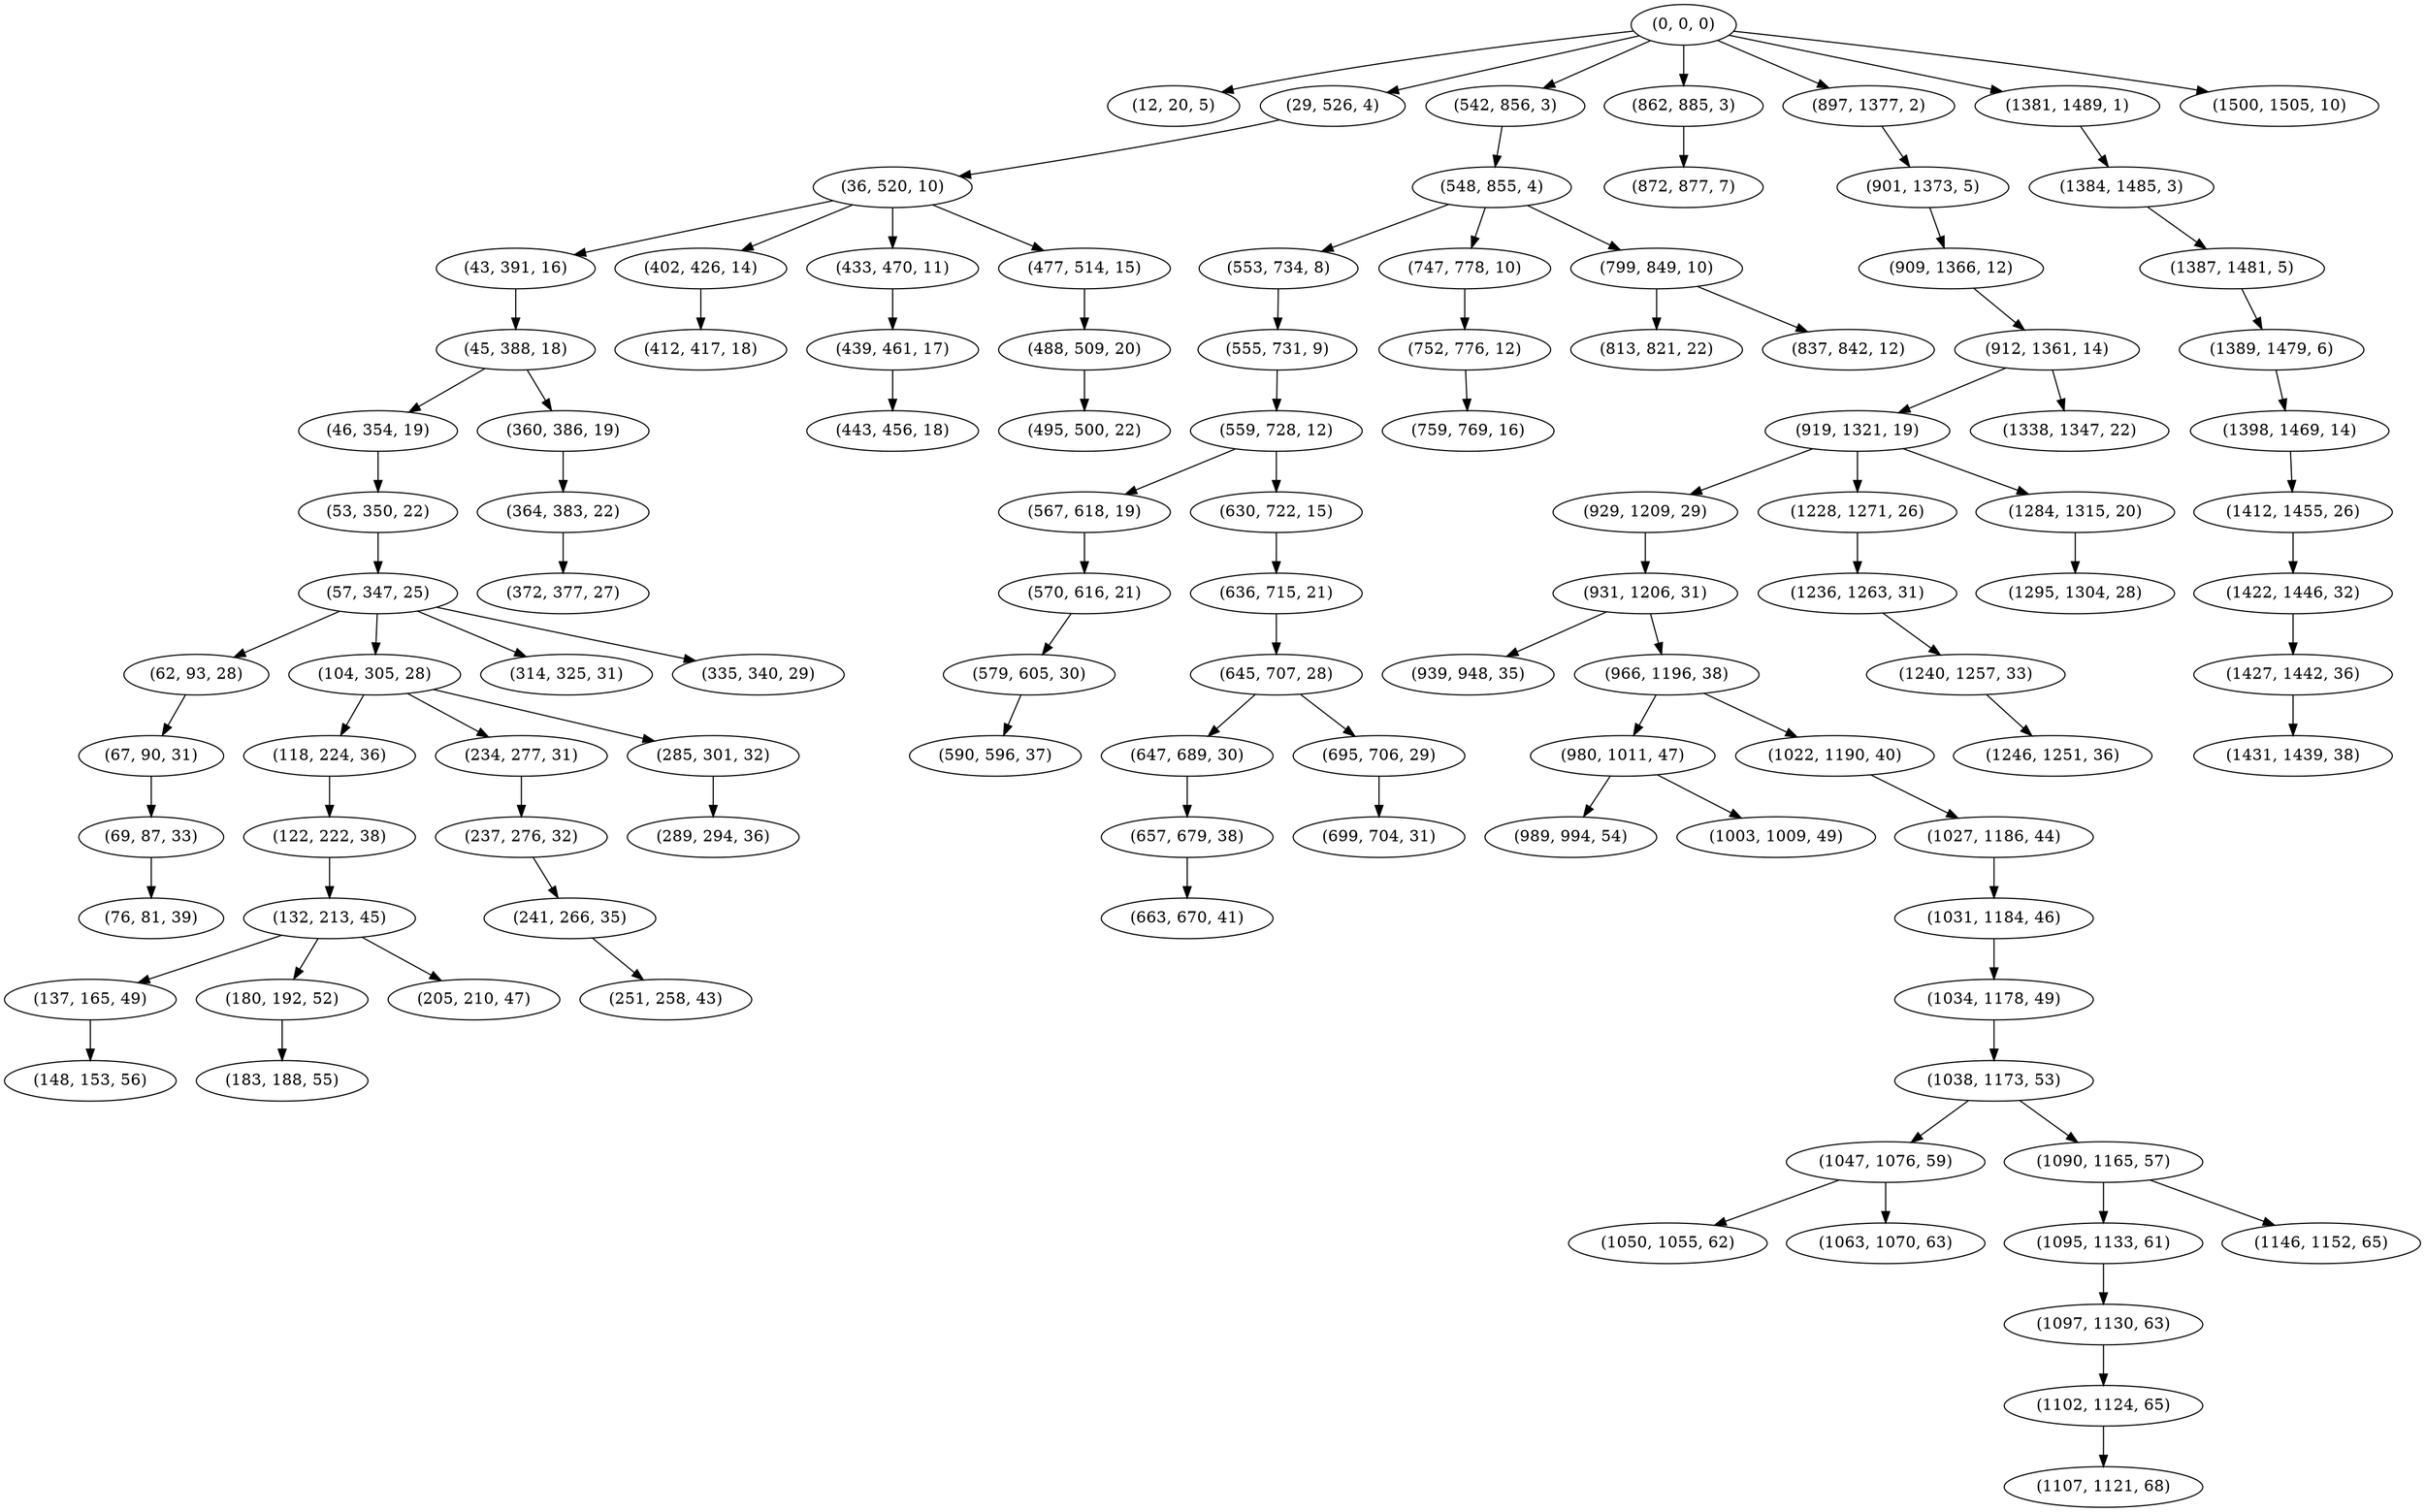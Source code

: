 digraph tree {
    "(0, 0, 0)";
    "(12, 20, 5)";
    "(29, 526, 4)";
    "(36, 520, 10)";
    "(43, 391, 16)";
    "(45, 388, 18)";
    "(46, 354, 19)";
    "(53, 350, 22)";
    "(57, 347, 25)";
    "(62, 93, 28)";
    "(67, 90, 31)";
    "(69, 87, 33)";
    "(76, 81, 39)";
    "(104, 305, 28)";
    "(118, 224, 36)";
    "(122, 222, 38)";
    "(132, 213, 45)";
    "(137, 165, 49)";
    "(148, 153, 56)";
    "(180, 192, 52)";
    "(183, 188, 55)";
    "(205, 210, 47)";
    "(234, 277, 31)";
    "(237, 276, 32)";
    "(241, 266, 35)";
    "(251, 258, 43)";
    "(285, 301, 32)";
    "(289, 294, 36)";
    "(314, 325, 31)";
    "(335, 340, 29)";
    "(360, 386, 19)";
    "(364, 383, 22)";
    "(372, 377, 27)";
    "(402, 426, 14)";
    "(412, 417, 18)";
    "(433, 470, 11)";
    "(439, 461, 17)";
    "(443, 456, 18)";
    "(477, 514, 15)";
    "(488, 509, 20)";
    "(495, 500, 22)";
    "(542, 856, 3)";
    "(548, 855, 4)";
    "(553, 734, 8)";
    "(555, 731, 9)";
    "(559, 728, 12)";
    "(567, 618, 19)";
    "(570, 616, 21)";
    "(579, 605, 30)";
    "(590, 596, 37)";
    "(630, 722, 15)";
    "(636, 715, 21)";
    "(645, 707, 28)";
    "(647, 689, 30)";
    "(657, 679, 38)";
    "(663, 670, 41)";
    "(695, 706, 29)";
    "(699, 704, 31)";
    "(747, 778, 10)";
    "(752, 776, 12)";
    "(759, 769, 16)";
    "(799, 849, 10)";
    "(813, 821, 22)";
    "(837, 842, 12)";
    "(862, 885, 3)";
    "(872, 877, 7)";
    "(897, 1377, 2)";
    "(901, 1373, 5)";
    "(909, 1366, 12)";
    "(912, 1361, 14)";
    "(919, 1321, 19)";
    "(929, 1209, 29)";
    "(931, 1206, 31)";
    "(939, 948, 35)";
    "(966, 1196, 38)";
    "(980, 1011, 47)";
    "(989, 994, 54)";
    "(1003, 1009, 49)";
    "(1022, 1190, 40)";
    "(1027, 1186, 44)";
    "(1031, 1184, 46)";
    "(1034, 1178, 49)";
    "(1038, 1173, 53)";
    "(1047, 1076, 59)";
    "(1050, 1055, 62)";
    "(1063, 1070, 63)";
    "(1090, 1165, 57)";
    "(1095, 1133, 61)";
    "(1097, 1130, 63)";
    "(1102, 1124, 65)";
    "(1107, 1121, 68)";
    "(1146, 1152, 65)";
    "(1228, 1271, 26)";
    "(1236, 1263, 31)";
    "(1240, 1257, 33)";
    "(1246, 1251, 36)";
    "(1284, 1315, 20)";
    "(1295, 1304, 28)";
    "(1338, 1347, 22)";
    "(1381, 1489, 1)";
    "(1384, 1485, 3)";
    "(1387, 1481, 5)";
    "(1389, 1479, 6)";
    "(1398, 1469, 14)";
    "(1412, 1455, 26)";
    "(1422, 1446, 32)";
    "(1427, 1442, 36)";
    "(1431, 1439, 38)";
    "(1500, 1505, 10)";
    "(0, 0, 0)" -> "(12, 20, 5)";
    "(0, 0, 0)" -> "(29, 526, 4)";
    "(0, 0, 0)" -> "(542, 856, 3)";
    "(0, 0, 0)" -> "(862, 885, 3)";
    "(0, 0, 0)" -> "(897, 1377, 2)";
    "(0, 0, 0)" -> "(1381, 1489, 1)";
    "(0, 0, 0)" -> "(1500, 1505, 10)";
    "(29, 526, 4)" -> "(36, 520, 10)";
    "(36, 520, 10)" -> "(43, 391, 16)";
    "(36, 520, 10)" -> "(402, 426, 14)";
    "(36, 520, 10)" -> "(433, 470, 11)";
    "(36, 520, 10)" -> "(477, 514, 15)";
    "(43, 391, 16)" -> "(45, 388, 18)";
    "(45, 388, 18)" -> "(46, 354, 19)";
    "(45, 388, 18)" -> "(360, 386, 19)";
    "(46, 354, 19)" -> "(53, 350, 22)";
    "(53, 350, 22)" -> "(57, 347, 25)";
    "(57, 347, 25)" -> "(62, 93, 28)";
    "(57, 347, 25)" -> "(104, 305, 28)";
    "(57, 347, 25)" -> "(314, 325, 31)";
    "(57, 347, 25)" -> "(335, 340, 29)";
    "(62, 93, 28)" -> "(67, 90, 31)";
    "(67, 90, 31)" -> "(69, 87, 33)";
    "(69, 87, 33)" -> "(76, 81, 39)";
    "(104, 305, 28)" -> "(118, 224, 36)";
    "(104, 305, 28)" -> "(234, 277, 31)";
    "(104, 305, 28)" -> "(285, 301, 32)";
    "(118, 224, 36)" -> "(122, 222, 38)";
    "(122, 222, 38)" -> "(132, 213, 45)";
    "(132, 213, 45)" -> "(137, 165, 49)";
    "(132, 213, 45)" -> "(180, 192, 52)";
    "(132, 213, 45)" -> "(205, 210, 47)";
    "(137, 165, 49)" -> "(148, 153, 56)";
    "(180, 192, 52)" -> "(183, 188, 55)";
    "(234, 277, 31)" -> "(237, 276, 32)";
    "(237, 276, 32)" -> "(241, 266, 35)";
    "(241, 266, 35)" -> "(251, 258, 43)";
    "(285, 301, 32)" -> "(289, 294, 36)";
    "(360, 386, 19)" -> "(364, 383, 22)";
    "(364, 383, 22)" -> "(372, 377, 27)";
    "(402, 426, 14)" -> "(412, 417, 18)";
    "(433, 470, 11)" -> "(439, 461, 17)";
    "(439, 461, 17)" -> "(443, 456, 18)";
    "(477, 514, 15)" -> "(488, 509, 20)";
    "(488, 509, 20)" -> "(495, 500, 22)";
    "(542, 856, 3)" -> "(548, 855, 4)";
    "(548, 855, 4)" -> "(553, 734, 8)";
    "(548, 855, 4)" -> "(747, 778, 10)";
    "(548, 855, 4)" -> "(799, 849, 10)";
    "(553, 734, 8)" -> "(555, 731, 9)";
    "(555, 731, 9)" -> "(559, 728, 12)";
    "(559, 728, 12)" -> "(567, 618, 19)";
    "(559, 728, 12)" -> "(630, 722, 15)";
    "(567, 618, 19)" -> "(570, 616, 21)";
    "(570, 616, 21)" -> "(579, 605, 30)";
    "(579, 605, 30)" -> "(590, 596, 37)";
    "(630, 722, 15)" -> "(636, 715, 21)";
    "(636, 715, 21)" -> "(645, 707, 28)";
    "(645, 707, 28)" -> "(647, 689, 30)";
    "(645, 707, 28)" -> "(695, 706, 29)";
    "(647, 689, 30)" -> "(657, 679, 38)";
    "(657, 679, 38)" -> "(663, 670, 41)";
    "(695, 706, 29)" -> "(699, 704, 31)";
    "(747, 778, 10)" -> "(752, 776, 12)";
    "(752, 776, 12)" -> "(759, 769, 16)";
    "(799, 849, 10)" -> "(813, 821, 22)";
    "(799, 849, 10)" -> "(837, 842, 12)";
    "(862, 885, 3)" -> "(872, 877, 7)";
    "(897, 1377, 2)" -> "(901, 1373, 5)";
    "(901, 1373, 5)" -> "(909, 1366, 12)";
    "(909, 1366, 12)" -> "(912, 1361, 14)";
    "(912, 1361, 14)" -> "(919, 1321, 19)";
    "(912, 1361, 14)" -> "(1338, 1347, 22)";
    "(919, 1321, 19)" -> "(929, 1209, 29)";
    "(919, 1321, 19)" -> "(1228, 1271, 26)";
    "(919, 1321, 19)" -> "(1284, 1315, 20)";
    "(929, 1209, 29)" -> "(931, 1206, 31)";
    "(931, 1206, 31)" -> "(939, 948, 35)";
    "(931, 1206, 31)" -> "(966, 1196, 38)";
    "(966, 1196, 38)" -> "(980, 1011, 47)";
    "(966, 1196, 38)" -> "(1022, 1190, 40)";
    "(980, 1011, 47)" -> "(989, 994, 54)";
    "(980, 1011, 47)" -> "(1003, 1009, 49)";
    "(1022, 1190, 40)" -> "(1027, 1186, 44)";
    "(1027, 1186, 44)" -> "(1031, 1184, 46)";
    "(1031, 1184, 46)" -> "(1034, 1178, 49)";
    "(1034, 1178, 49)" -> "(1038, 1173, 53)";
    "(1038, 1173, 53)" -> "(1047, 1076, 59)";
    "(1038, 1173, 53)" -> "(1090, 1165, 57)";
    "(1047, 1076, 59)" -> "(1050, 1055, 62)";
    "(1047, 1076, 59)" -> "(1063, 1070, 63)";
    "(1090, 1165, 57)" -> "(1095, 1133, 61)";
    "(1090, 1165, 57)" -> "(1146, 1152, 65)";
    "(1095, 1133, 61)" -> "(1097, 1130, 63)";
    "(1097, 1130, 63)" -> "(1102, 1124, 65)";
    "(1102, 1124, 65)" -> "(1107, 1121, 68)";
    "(1228, 1271, 26)" -> "(1236, 1263, 31)";
    "(1236, 1263, 31)" -> "(1240, 1257, 33)";
    "(1240, 1257, 33)" -> "(1246, 1251, 36)";
    "(1284, 1315, 20)" -> "(1295, 1304, 28)";
    "(1381, 1489, 1)" -> "(1384, 1485, 3)";
    "(1384, 1485, 3)" -> "(1387, 1481, 5)";
    "(1387, 1481, 5)" -> "(1389, 1479, 6)";
    "(1389, 1479, 6)" -> "(1398, 1469, 14)";
    "(1398, 1469, 14)" -> "(1412, 1455, 26)";
    "(1412, 1455, 26)" -> "(1422, 1446, 32)";
    "(1422, 1446, 32)" -> "(1427, 1442, 36)";
    "(1427, 1442, 36)" -> "(1431, 1439, 38)";
}
